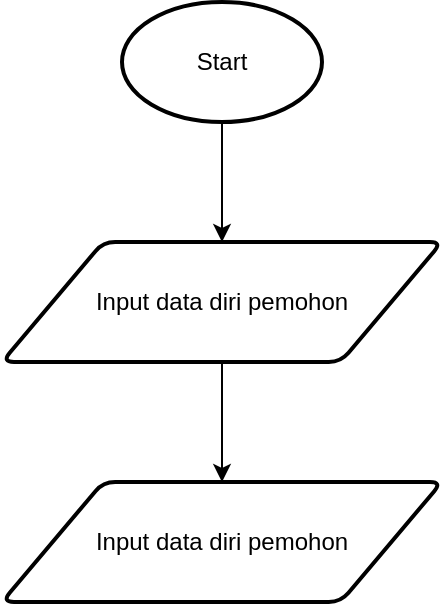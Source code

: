 <mxfile version="14.6.13" type="device"><diagram id="16Kv-PT2oFXlqOALJslU" name="Page-1"><mxGraphModel dx="472" dy="554" grid="1" gridSize="10" guides="1" tooltips="1" connect="1" arrows="1" fold="1" page="1" pageScale="1" pageWidth="850" pageHeight="1100" math="0" shadow="0"><root><mxCell id="0"/><mxCell id="1" parent="0"/><mxCell id="4okKrFFKgD2_tn2mDiNL-4" style="edgeStyle=orthogonalEdgeStyle;rounded=0;orthogonalLoop=1;jettySize=auto;html=1;" edge="1" parent="1" source="4okKrFFKgD2_tn2mDiNL-2" target="4okKrFFKgD2_tn2mDiNL-3"><mxGeometry relative="1" as="geometry"/></mxCell><mxCell id="4okKrFFKgD2_tn2mDiNL-2" value="Start" style="strokeWidth=2;html=1;shape=mxgraph.flowchart.start_1;whiteSpace=wrap;" vertex="1" parent="1"><mxGeometry x="370" y="90" width="100" height="60" as="geometry"/></mxCell><mxCell id="4okKrFFKgD2_tn2mDiNL-7" style="edgeStyle=orthogonalEdgeStyle;rounded=0;orthogonalLoop=1;jettySize=auto;html=1;" edge="1" parent="1" source="4okKrFFKgD2_tn2mDiNL-3" target="4okKrFFKgD2_tn2mDiNL-6"><mxGeometry relative="1" as="geometry"/></mxCell><mxCell id="4okKrFFKgD2_tn2mDiNL-3" value="Input data diri pemohon" style="shape=parallelogram;html=1;strokeWidth=2;perimeter=parallelogramPerimeter;whiteSpace=wrap;rounded=1;arcSize=12;size=0.23;" vertex="1" parent="1"><mxGeometry x="310" y="210" width="220" height="60" as="geometry"/></mxCell><mxCell id="4okKrFFKgD2_tn2mDiNL-6" value="Input data diri pemohon" style="shape=parallelogram;html=1;strokeWidth=2;perimeter=parallelogramPerimeter;whiteSpace=wrap;rounded=1;arcSize=12;size=0.23;" vertex="1" parent="1"><mxGeometry x="310" y="330" width="220" height="60" as="geometry"/></mxCell></root></mxGraphModel></diagram></mxfile>